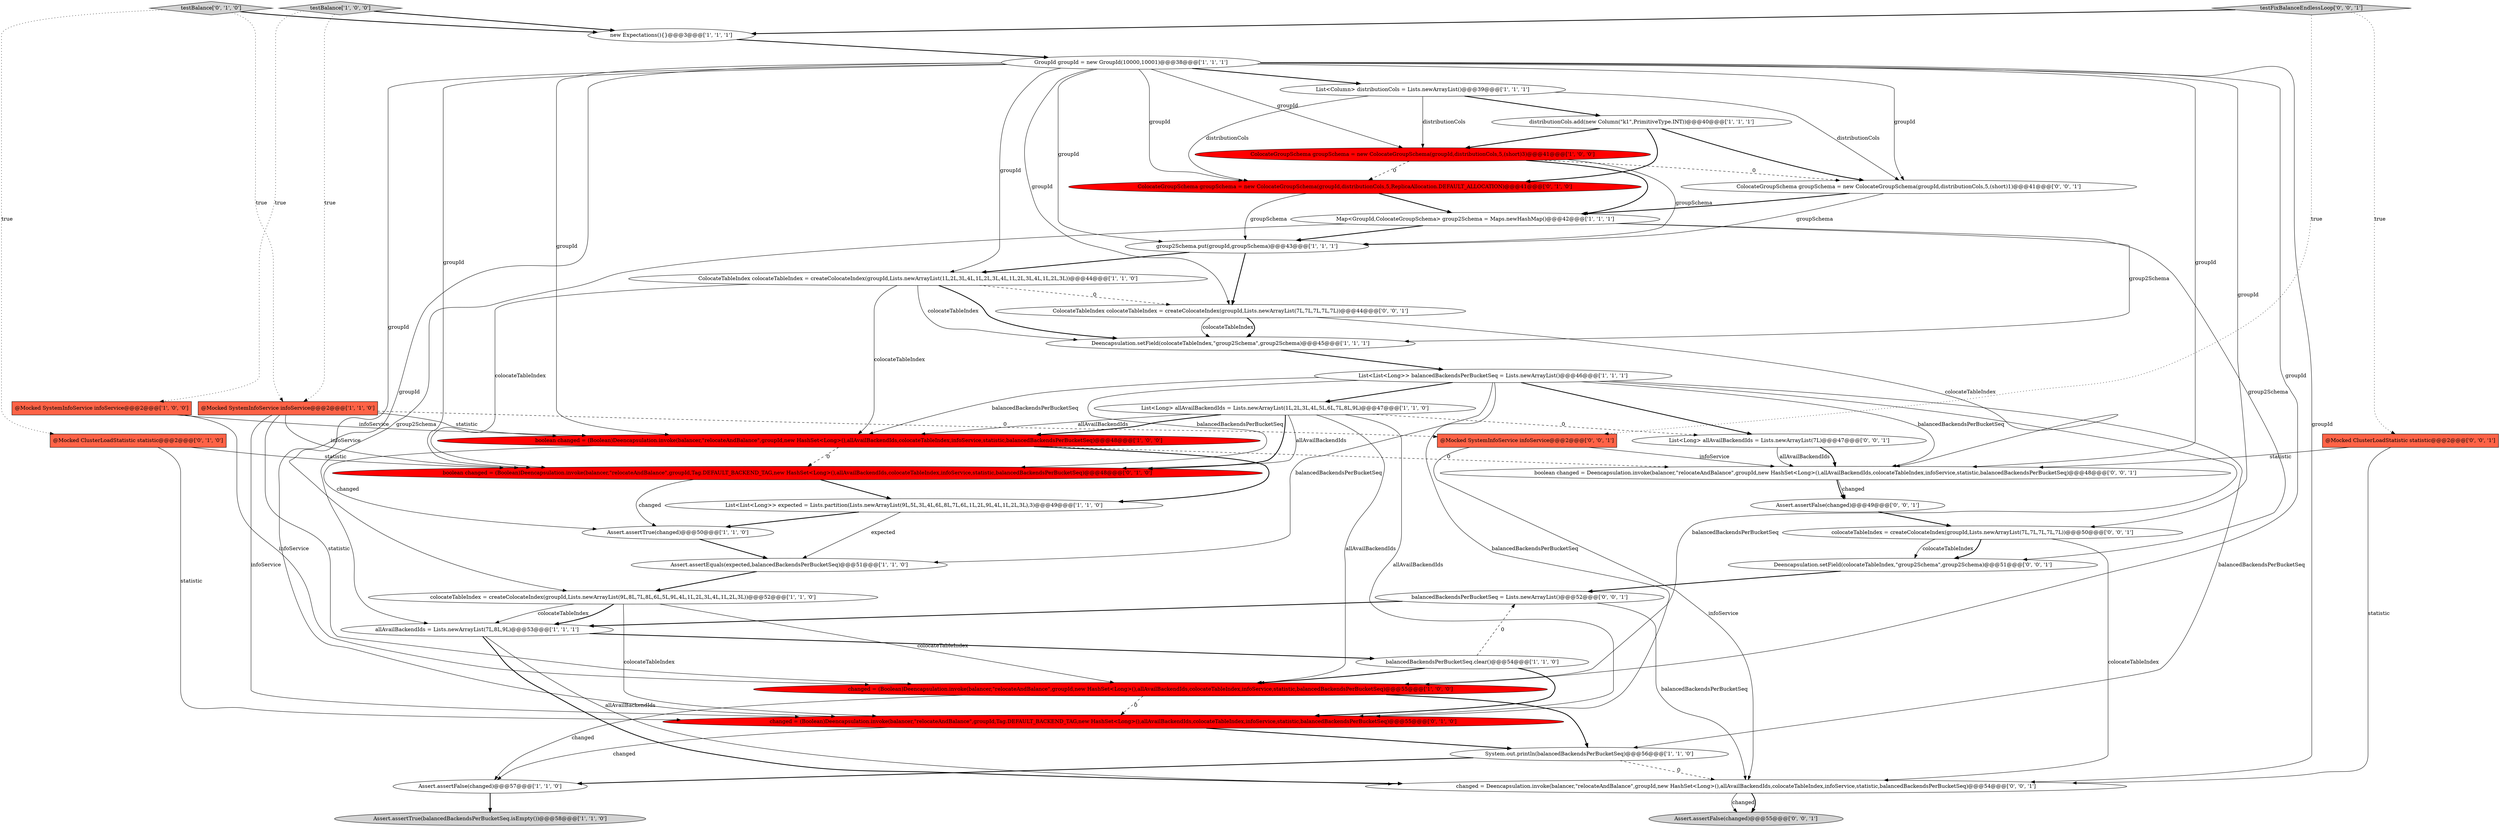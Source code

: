 digraph {
1 [style = filled, label = "List<Long> allAvailBackendIds = Lists.newArrayList(1L,2L,3L,4L,5L,6L,7L,8L,9L)@@@47@@@['1', '1', '0']", fillcolor = white, shape = ellipse image = "AAA0AAABBB1BBB"];
35 [style = filled, label = "Deencapsulation.setField(colocateTableIndex,\"group2Schema\",group2Schema)@@@51@@@['0', '0', '1']", fillcolor = white, shape = ellipse image = "AAA0AAABBB3BBB"];
24 [style = filled, label = "testBalance['1', '0', '0']", fillcolor = lightgray, shape = diamond image = "AAA0AAABBB1BBB"];
20 [style = filled, label = "Assert.assertTrue(changed)@@@50@@@['1', '1', '0']", fillcolor = white, shape = ellipse image = "AAA0AAABBB1BBB"];
0 [style = filled, label = "distributionCols.add(new Column(\"k1\",PrimitiveType.INT))@@@40@@@['1', '1', '1']", fillcolor = white, shape = ellipse image = "AAA0AAABBB1BBB"];
21 [style = filled, label = "GroupId groupId = new GroupId(10000,10001)@@@38@@@['1', '1', '1']", fillcolor = white, shape = ellipse image = "AAA0AAABBB1BBB"];
9 [style = filled, label = "new Expectations(){}@@@3@@@['1', '1', '1']", fillcolor = white, shape = ellipse image = "AAA0AAABBB1BBB"];
16 [style = filled, label = "List<List<Long>> expected = Lists.partition(Lists.newArrayList(9L,5L,3L,4L,6L,8L,7L,6L,1L,2L,9L,4L,1L,2L,3L),3)@@@49@@@['1', '1', '0']", fillcolor = white, shape = ellipse image = "AAA0AAABBB1BBB"];
37 [style = filled, label = "Assert.assertFalse(changed)@@@49@@@['0', '0', '1']", fillcolor = white, shape = ellipse image = "AAA0AAABBB3BBB"];
30 [style = filled, label = "List<Long> allAvailBackendIds = Lists.newArrayList(7L)@@@47@@@['0', '0', '1']", fillcolor = white, shape = ellipse image = "AAA0AAABBB3BBB"];
27 [style = filled, label = "testBalance['0', '1', '0']", fillcolor = lightgray, shape = diamond image = "AAA0AAABBB2BBB"];
14 [style = filled, label = "@Mocked SystemInfoService infoService@@@2@@@['1', '1', '0']", fillcolor = tomato, shape = box image = "AAA0AAABBB1BBB"];
38 [style = filled, label = "changed = Deencapsulation.invoke(balancer,\"relocateAndBalance\",groupId,new HashSet<Long>(),allAvailBackendIds,colocateTableIndex,infoService,statistic,balancedBackendsPerBucketSeq)@@@54@@@['0', '0', '1']", fillcolor = white, shape = ellipse image = "AAA0AAABBB3BBB"];
42 [style = filled, label = "@Mocked SystemInfoService infoService@@@2@@@['0', '0', '1']", fillcolor = tomato, shape = box image = "AAA0AAABBB3BBB"];
4 [style = filled, label = "balancedBackendsPerBucketSeq.clear()@@@54@@@['1', '1', '0']", fillcolor = white, shape = ellipse image = "AAA0AAABBB1BBB"];
13 [style = filled, label = "Deencapsulation.setField(colocateTableIndex,\"group2Schema\",group2Schema)@@@45@@@['1', '1', '1']", fillcolor = white, shape = ellipse image = "AAA0AAABBB1BBB"];
19 [style = filled, label = "boolean changed = (Boolean)Deencapsulation.invoke(balancer,\"relocateAndBalance\",groupId,new HashSet<Long>(),allAvailBackendIds,colocateTableIndex,infoService,statistic,balancedBackendsPerBucketSeq)@@@48@@@['1', '0', '0']", fillcolor = red, shape = ellipse image = "AAA1AAABBB1BBB"];
32 [style = filled, label = "ColocateGroupSchema groupSchema = new ColocateGroupSchema(groupId,distributionCols,5,(short)1)@@@41@@@['0', '0', '1']", fillcolor = white, shape = ellipse image = "AAA0AAABBB3BBB"];
2 [style = filled, label = "ColocateTableIndex colocateTableIndex = createColocateIndex(groupId,Lists.newArrayList(1L,2L,3L,4L,1L,2L,3L,4L,1L,2L,3L,4L,1L,2L,3L))@@@44@@@['1', '1', '0']", fillcolor = white, shape = ellipse image = "AAA0AAABBB1BBB"];
3 [style = filled, label = "Assert.assertEquals(expected,balancedBackendsPerBucketSeq)@@@51@@@['1', '1', '0']", fillcolor = white, shape = ellipse image = "AAA0AAABBB1BBB"];
8 [style = filled, label = "allAvailBackendIds = Lists.newArrayList(7L,8L,9L)@@@53@@@['1', '1', '1']", fillcolor = white, shape = ellipse image = "AAA0AAABBB1BBB"];
17 [style = filled, label = "Assert.assertFalse(changed)@@@57@@@['1', '1', '0']", fillcolor = white, shape = ellipse image = "AAA0AAABBB1BBB"];
33 [style = filled, label = "colocateTableIndex = createColocateIndex(groupId,Lists.newArrayList(7L,7L,7L,7L,7L))@@@50@@@['0', '0', '1']", fillcolor = white, shape = ellipse image = "AAA0AAABBB3BBB"];
23 [style = filled, label = "changed = (Boolean)Deencapsulation.invoke(balancer,\"relocateAndBalance\",groupId,new HashSet<Long>(),allAvailBackendIds,colocateTableIndex,infoService,statistic,balancedBackendsPerBucketSeq)@@@55@@@['1', '0', '0']", fillcolor = red, shape = ellipse image = "AAA1AAABBB1BBB"];
12 [style = filled, label = "ColocateGroupSchema groupSchema = new ColocateGroupSchema(groupId,distributionCols,5,(short)3)@@@41@@@['1', '0', '0']", fillcolor = red, shape = ellipse image = "AAA1AAABBB1BBB"];
11 [style = filled, label = "System.out.println(balancedBackendsPerBucketSeq)@@@56@@@['1', '1', '0']", fillcolor = white, shape = ellipse image = "AAA0AAABBB1BBB"];
7 [style = filled, label = "List<Column> distributionCols = Lists.newArrayList()@@@39@@@['1', '1', '1']", fillcolor = white, shape = ellipse image = "AAA0AAABBB1BBB"];
36 [style = filled, label = "@Mocked ClusterLoadStatistic statistic@@@2@@@['0', '0', '1']", fillcolor = tomato, shape = box image = "AAA0AAABBB3BBB"];
41 [style = filled, label = "balancedBackendsPerBucketSeq = Lists.newArrayList()@@@52@@@['0', '0', '1']", fillcolor = white, shape = ellipse image = "AAA0AAABBB3BBB"];
22 [style = filled, label = "Map<GroupId,ColocateGroupSchema> group2Schema = Maps.newHashMap()@@@42@@@['1', '1', '1']", fillcolor = white, shape = ellipse image = "AAA0AAABBB1BBB"];
18 [style = filled, label = "colocateTableIndex = createColocateIndex(groupId,Lists.newArrayList(9L,8L,7L,8L,6L,5L,9L,4L,1L,2L,3L,4L,1L,2L,3L))@@@52@@@['1', '1', '0']", fillcolor = white, shape = ellipse image = "AAA0AAABBB1BBB"];
28 [style = filled, label = "ColocateGroupSchema groupSchema = new ColocateGroupSchema(groupId,distributionCols,5,ReplicaAllocation.DEFAULT_ALLOCATION)@@@41@@@['0', '1', '0']", fillcolor = red, shape = ellipse image = "AAA1AAABBB2BBB"];
40 [style = filled, label = "Assert.assertFalse(changed)@@@55@@@['0', '0', '1']", fillcolor = lightgray, shape = ellipse image = "AAA0AAABBB3BBB"];
29 [style = filled, label = "boolean changed = (Boolean)Deencapsulation.invoke(balancer,\"relocateAndBalance\",groupId,Tag.DEFAULT_BACKEND_TAG,new HashSet<Long>(),allAvailBackendIds,colocateTableIndex,infoService,statistic,balancedBackendsPerBucketSeq)@@@48@@@['0', '1', '0']", fillcolor = red, shape = ellipse image = "AAA1AAABBB2BBB"];
34 [style = filled, label = "ColocateTableIndex colocateTableIndex = createColocateIndex(groupId,Lists.newArrayList(7L,7L,7L,7L,7L))@@@44@@@['0', '0', '1']", fillcolor = white, shape = ellipse image = "AAA0AAABBB3BBB"];
31 [style = filled, label = "testFixBalanceEndlessLoop['0', '0', '1']", fillcolor = lightgray, shape = diamond image = "AAA0AAABBB3BBB"];
6 [style = filled, label = "Assert.assertTrue(balancedBackendsPerBucketSeq.isEmpty())@@@58@@@['1', '1', '0']", fillcolor = lightgray, shape = ellipse image = "AAA0AAABBB1BBB"];
26 [style = filled, label = "changed = (Boolean)Deencapsulation.invoke(balancer,\"relocateAndBalance\",groupId,Tag.DEFAULT_BACKEND_TAG,new HashSet<Long>(),allAvailBackendIds,colocateTableIndex,infoService,statistic,balancedBackendsPerBucketSeq)@@@55@@@['0', '1', '0']", fillcolor = red, shape = ellipse image = "AAA1AAABBB2BBB"];
10 [style = filled, label = "group2Schema.put(groupId,groupSchema)@@@43@@@['1', '1', '1']", fillcolor = white, shape = ellipse image = "AAA0AAABBB1BBB"];
15 [style = filled, label = "List<List<Long>> balancedBackendsPerBucketSeq = Lists.newArrayList()@@@46@@@['1', '1', '1']", fillcolor = white, shape = ellipse image = "AAA0AAABBB1BBB"];
25 [style = filled, label = "@Mocked ClusterLoadStatistic statistic@@@2@@@['0', '1', '0']", fillcolor = tomato, shape = box image = "AAA0AAABBB2BBB"];
39 [style = filled, label = "boolean changed = Deencapsulation.invoke(balancer,\"relocateAndBalance\",groupId,new HashSet<Long>(),allAvailBackendIds,colocateTableIndex,infoService,statistic,balancedBackendsPerBucketSeq)@@@48@@@['0', '0', '1']", fillcolor = white, shape = ellipse image = "AAA0AAABBB3BBB"];
5 [style = filled, label = "@Mocked SystemInfoService infoService@@@2@@@['1', '0', '0']", fillcolor = tomato, shape = box image = "AAA0AAABBB1BBB"];
14->26 [style = solid, label="infoService"];
27->14 [style = dotted, label="true"];
32->22 [style = bold, label=""];
18->23 [style = solid, label="colocateTableIndex"];
35->41 [style = bold, label=""];
31->9 [style = bold, label=""];
22->35 [style = solid, label="group2Schema"];
41->8 [style = bold, label=""];
27->9 [style = bold, label=""];
25->29 [style = solid, label="statistic"];
8->38 [style = solid, label="allAvailBackendIds"];
26->11 [style = bold, label=""];
36->39 [style = solid, label="statistic"];
3->18 [style = bold, label=""];
31->42 [style = dotted, label="true"];
5->19 [style = solid, label="infoService"];
30->39 [style = solid, label="allAvailBackendIds"];
18->8 [style = solid, label="colocateTableIndex"];
15->19 [style = solid, label="balancedBackendsPerBucketSeq"];
21->2 [style = solid, label="groupId"];
21->29 [style = solid, label="groupId"];
9->21 [style = bold, label=""];
18->26 [style = solid, label="colocateTableIndex"];
8->4 [style = bold, label=""];
37->33 [style = bold, label=""];
12->22 [style = bold, label=""];
24->5 [style = dotted, label="true"];
15->39 [style = solid, label="balancedBackendsPerBucketSeq"];
34->13 [style = solid, label="colocateTableIndex"];
34->39 [style = solid, label="colocateTableIndex"];
27->25 [style = dotted, label="true"];
1->19 [style = solid, label="allAvailBackendIds"];
7->12 [style = solid, label="distributionCols"];
16->3 [style = solid, label="expected"];
15->23 [style = solid, label="balancedBackendsPerBucketSeq"];
1->26 [style = solid, label="allAvailBackendIds"];
22->8 [style = solid, label="group2Schema"];
32->10 [style = solid, label="groupSchema"];
21->18 [style = solid, label="groupId"];
7->0 [style = bold, label=""];
20->3 [style = bold, label=""];
2->13 [style = solid, label="colocateTableIndex"];
36->38 [style = solid, label="statistic"];
21->38 [style = solid, label="groupId"];
8->38 [style = bold, label=""];
2->19 [style = solid, label="colocateTableIndex"];
21->19 [style = solid, label="groupId"];
14->19 [style = solid, label="statistic"];
10->34 [style = bold, label=""];
29->20 [style = solid, label="changed"];
33->35 [style = solid, label="colocateTableIndex"];
14->42 [style = dashed, label="0"];
15->11 [style = solid, label="balancedBackendsPerBucketSeq"];
21->7 [style = bold, label=""];
11->17 [style = bold, label=""];
10->2 [style = bold, label=""];
13->15 [style = bold, label=""];
1->19 [style = bold, label=""];
16->20 [style = bold, label=""];
38->40 [style = solid, label="changed"];
29->16 [style = bold, label=""];
4->23 [style = bold, label=""];
14->23 [style = solid, label="statistic"];
4->41 [style = dashed, label="0"];
39->37 [style = bold, label=""];
1->29 [style = solid, label="allAvailBackendIds"];
21->26 [style = solid, label="groupId"];
17->6 [style = bold, label=""];
1->30 [style = dashed, label="0"];
12->32 [style = dashed, label="0"];
0->12 [style = bold, label=""];
7->28 [style = solid, label="distributionCols"];
2->29 [style = solid, label="colocateTableIndex"];
39->37 [style = solid, label="changed"];
23->26 [style = dashed, label="0"];
15->29 [style = solid, label="balancedBackendsPerBucketSeq"];
21->23 [style = solid, label="groupId"];
19->16 [style = bold, label=""];
26->17 [style = solid, label="changed"];
33->38 [style = solid, label="colocateTableIndex"];
19->39 [style = dashed, label="0"];
7->32 [style = solid, label="distributionCols"];
12->10 [style = solid, label="groupSchema"];
21->12 [style = solid, label="groupId"];
23->17 [style = solid, label="changed"];
22->10 [style = bold, label=""];
18->8 [style = bold, label=""];
0->32 [style = bold, label=""];
23->11 [style = bold, label=""];
1->29 [style = bold, label=""];
38->40 [style = bold, label=""];
15->3 [style = solid, label="balancedBackendsPerBucketSeq"];
19->20 [style = solid, label="changed"];
24->9 [style = bold, label=""];
28->22 [style = bold, label=""];
15->1 [style = bold, label=""];
33->35 [style = bold, label=""];
24->14 [style = dotted, label="true"];
34->13 [style = bold, label=""];
19->29 [style = dashed, label="0"];
4->26 [style = bold, label=""];
1->23 [style = solid, label="allAvailBackendIds"];
21->39 [style = solid, label="groupId"];
25->26 [style = solid, label="statistic"];
15->26 [style = solid, label="balancedBackendsPerBucketSeq"];
15->30 [style = bold, label=""];
0->28 [style = bold, label=""];
21->28 [style = solid, label="groupId"];
42->38 [style = solid, label="infoService"];
28->10 [style = solid, label="groupSchema"];
2->13 [style = bold, label=""];
41->38 [style = solid, label="balancedBackendsPerBucketSeq"];
11->38 [style = dashed, label="0"];
5->23 [style = solid, label="infoService"];
21->10 [style = solid, label="groupId"];
21->34 [style = solid, label="groupId"];
12->28 [style = dashed, label="0"];
42->39 [style = solid, label="infoService"];
2->34 [style = dashed, label="0"];
30->39 [style = bold, label=""];
14->29 [style = solid, label="infoService"];
21->32 [style = solid, label="groupId"];
21->33 [style = solid, label="groupId"];
31->36 [style = dotted, label="true"];
22->13 [style = solid, label="group2Schema"];
}
